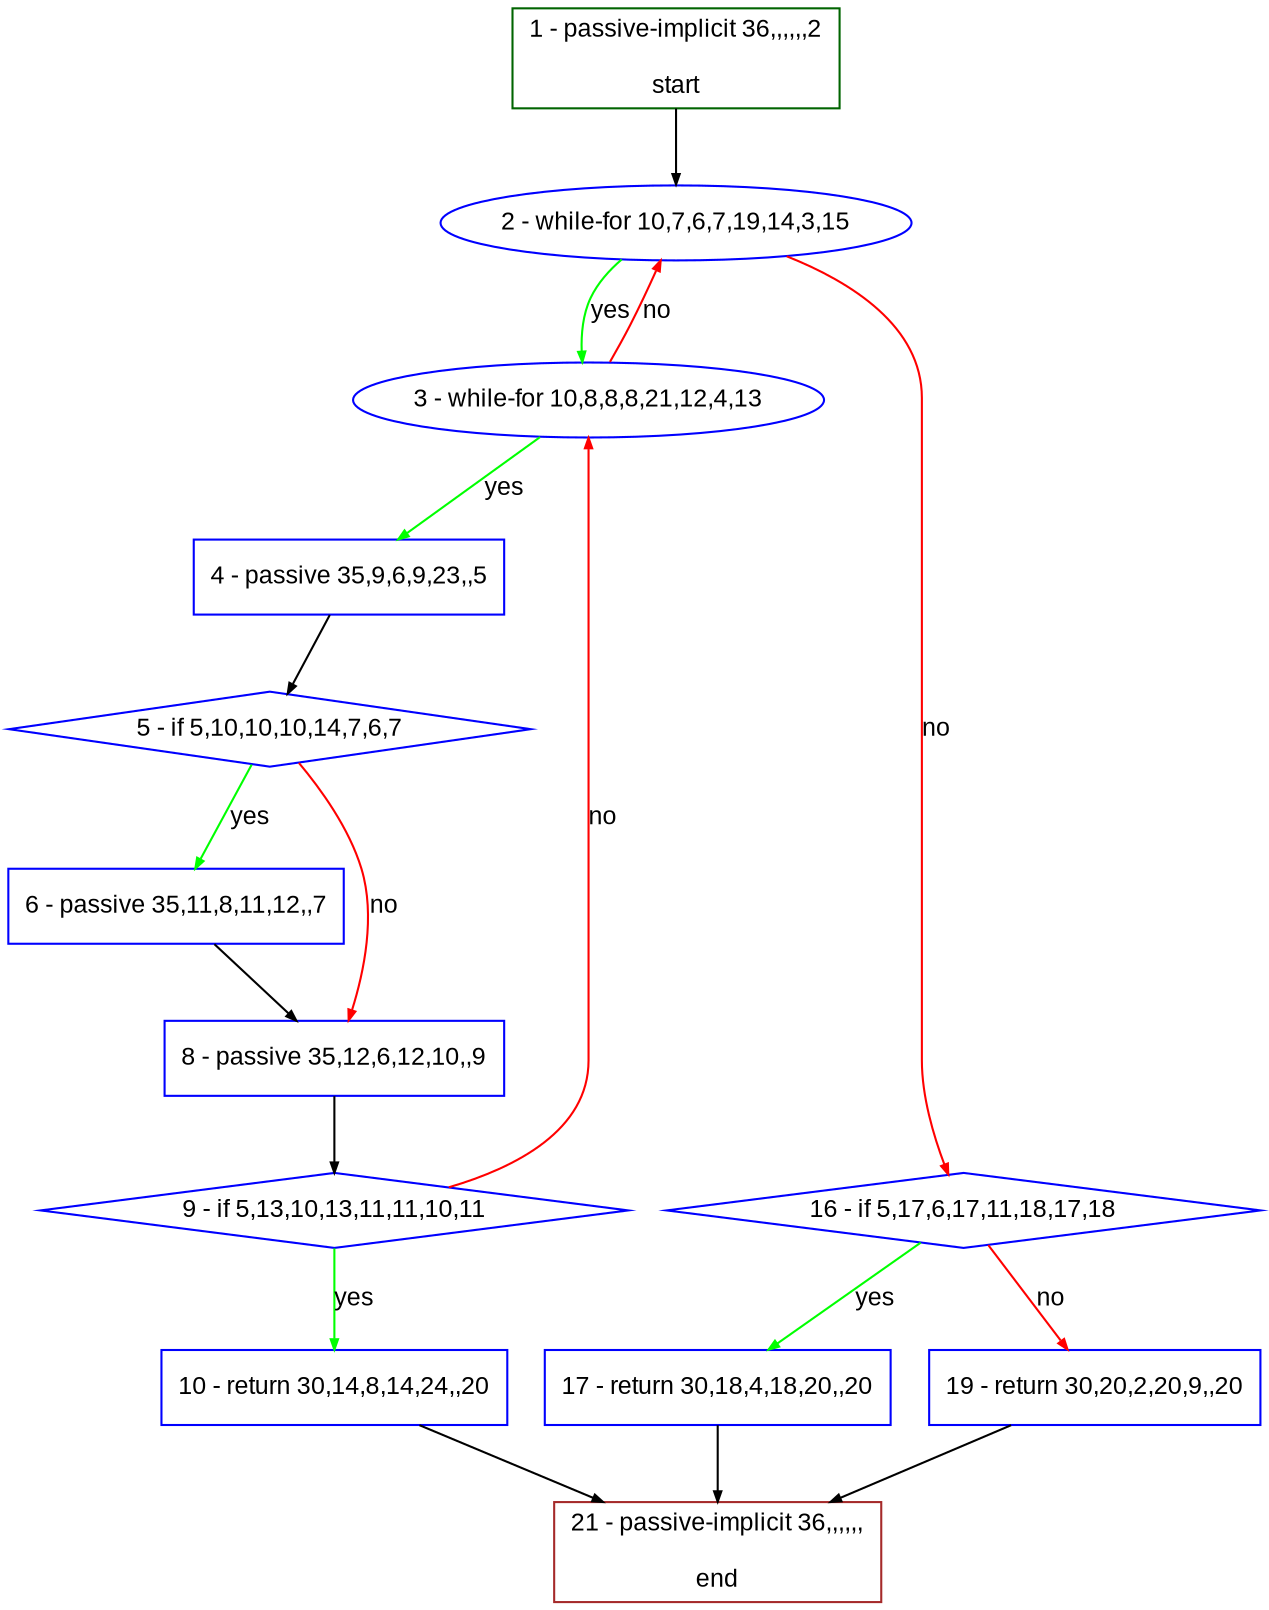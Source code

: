 digraph "" {
  graph [bgcolor="white", fillcolor="#FFFFCC", pack="true", packmode="clust", fontname="Arial", label="", fontsize="12", compound="true", style="rounded,filled"];
  node [node_initialized="no", fillcolor="white", fontname="Arial", label="", color="grey", fontsize="12", fixedsize="false", compound="true", shape="rectangle", style="filled"];
  edge [arrowtail="none", lhead="", fontcolor="black", fontname="Arial", label="", color="black", fontsize="12", arrowhead="normal", arrowsize="0.5", compound="true", ltail="", dir="forward"];
  __N1 [fillcolor="#ffffff", label="2 - while-for 10,7,6,7,19,14,3,15", color="#0000ff", shape="oval", style="filled"];
  __N2 [fillcolor="#ffffff", label="1 - passive-implicit 36,,,,,,2\n\nstart", color="#006400", shape="box", style="filled"];
  __N3 [fillcolor="#ffffff", label="3 - while-for 10,8,8,8,21,12,4,13", color="#0000ff", shape="oval", style="filled"];
  __N4 [fillcolor="#ffffff", label="16 - if 5,17,6,17,11,18,17,18", color="#0000ff", shape="diamond", style="filled"];
  __N5 [fillcolor="#ffffff", label="4 - passive 35,9,6,9,23,,5", color="#0000ff", shape="box", style="filled"];
  __N6 [fillcolor="#ffffff", label="5 - if 5,10,10,10,14,7,6,7", color="#0000ff", shape="diamond", style="filled"];
  __N7 [fillcolor="#ffffff", label="6 - passive 35,11,8,11,12,,7", color="#0000ff", shape="box", style="filled"];
  __N8 [fillcolor="#ffffff", label="8 - passive 35,12,6,12,10,,9", color="#0000ff", shape="box", style="filled"];
  __N9 [fillcolor="#ffffff", label="9 - if 5,13,10,13,11,11,10,11", color="#0000ff", shape="diamond", style="filled"];
  __N10 [fillcolor="#ffffff", label="10 - return 30,14,8,14,24,,20", color="#0000ff", shape="box", style="filled"];
  __N11 [fillcolor="#ffffff", label="21 - passive-implicit 36,,,,,,\n\nend", color="#a52a2a", shape="box", style="filled"];
  __N12 [fillcolor="#ffffff", label="17 - return 30,18,4,18,20,,20", color="#0000ff", shape="box", style="filled"];
  __N13 [fillcolor="#ffffff", label="19 - return 30,20,2,20,9,,20", color="#0000ff", shape="box", style="filled"];
  __N2 -> __N1 [arrowtail="none", color="#000000", label="", arrowhead="normal", dir="forward"];
  __N1 -> __N3 [arrowtail="none", color="#00ff00", label="yes", arrowhead="normal", dir="forward"];
  __N3 -> __N1 [arrowtail="none", color="#ff0000", label="no", arrowhead="normal", dir="forward"];
  __N1 -> __N4 [arrowtail="none", color="#ff0000", label="no", arrowhead="normal", dir="forward"];
  __N3 -> __N5 [arrowtail="none", color="#00ff00", label="yes", arrowhead="normal", dir="forward"];
  __N5 -> __N6 [arrowtail="none", color="#000000", label="", arrowhead="normal", dir="forward"];
  __N6 -> __N7 [arrowtail="none", color="#00ff00", label="yes", arrowhead="normal", dir="forward"];
  __N6 -> __N8 [arrowtail="none", color="#ff0000", label="no", arrowhead="normal", dir="forward"];
  __N7 -> __N8 [arrowtail="none", color="#000000", label="", arrowhead="normal", dir="forward"];
  __N8 -> __N9 [arrowtail="none", color="#000000", label="", arrowhead="normal", dir="forward"];
  __N9 -> __N3 [arrowtail="none", color="#ff0000", label="no", arrowhead="normal", dir="forward"];
  __N9 -> __N10 [arrowtail="none", color="#00ff00", label="yes", arrowhead="normal", dir="forward"];
  __N10 -> __N11 [arrowtail="none", color="#000000", label="", arrowhead="normal", dir="forward"];
  __N4 -> __N12 [arrowtail="none", color="#00ff00", label="yes", arrowhead="normal", dir="forward"];
  __N4 -> __N13 [arrowtail="none", color="#ff0000", label="no", arrowhead="normal", dir="forward"];
  __N12 -> __N11 [arrowtail="none", color="#000000", label="", arrowhead="normal", dir="forward"];
  __N13 -> __N11 [arrowtail="none", color="#000000", label="", arrowhead="normal", dir="forward"];
}
